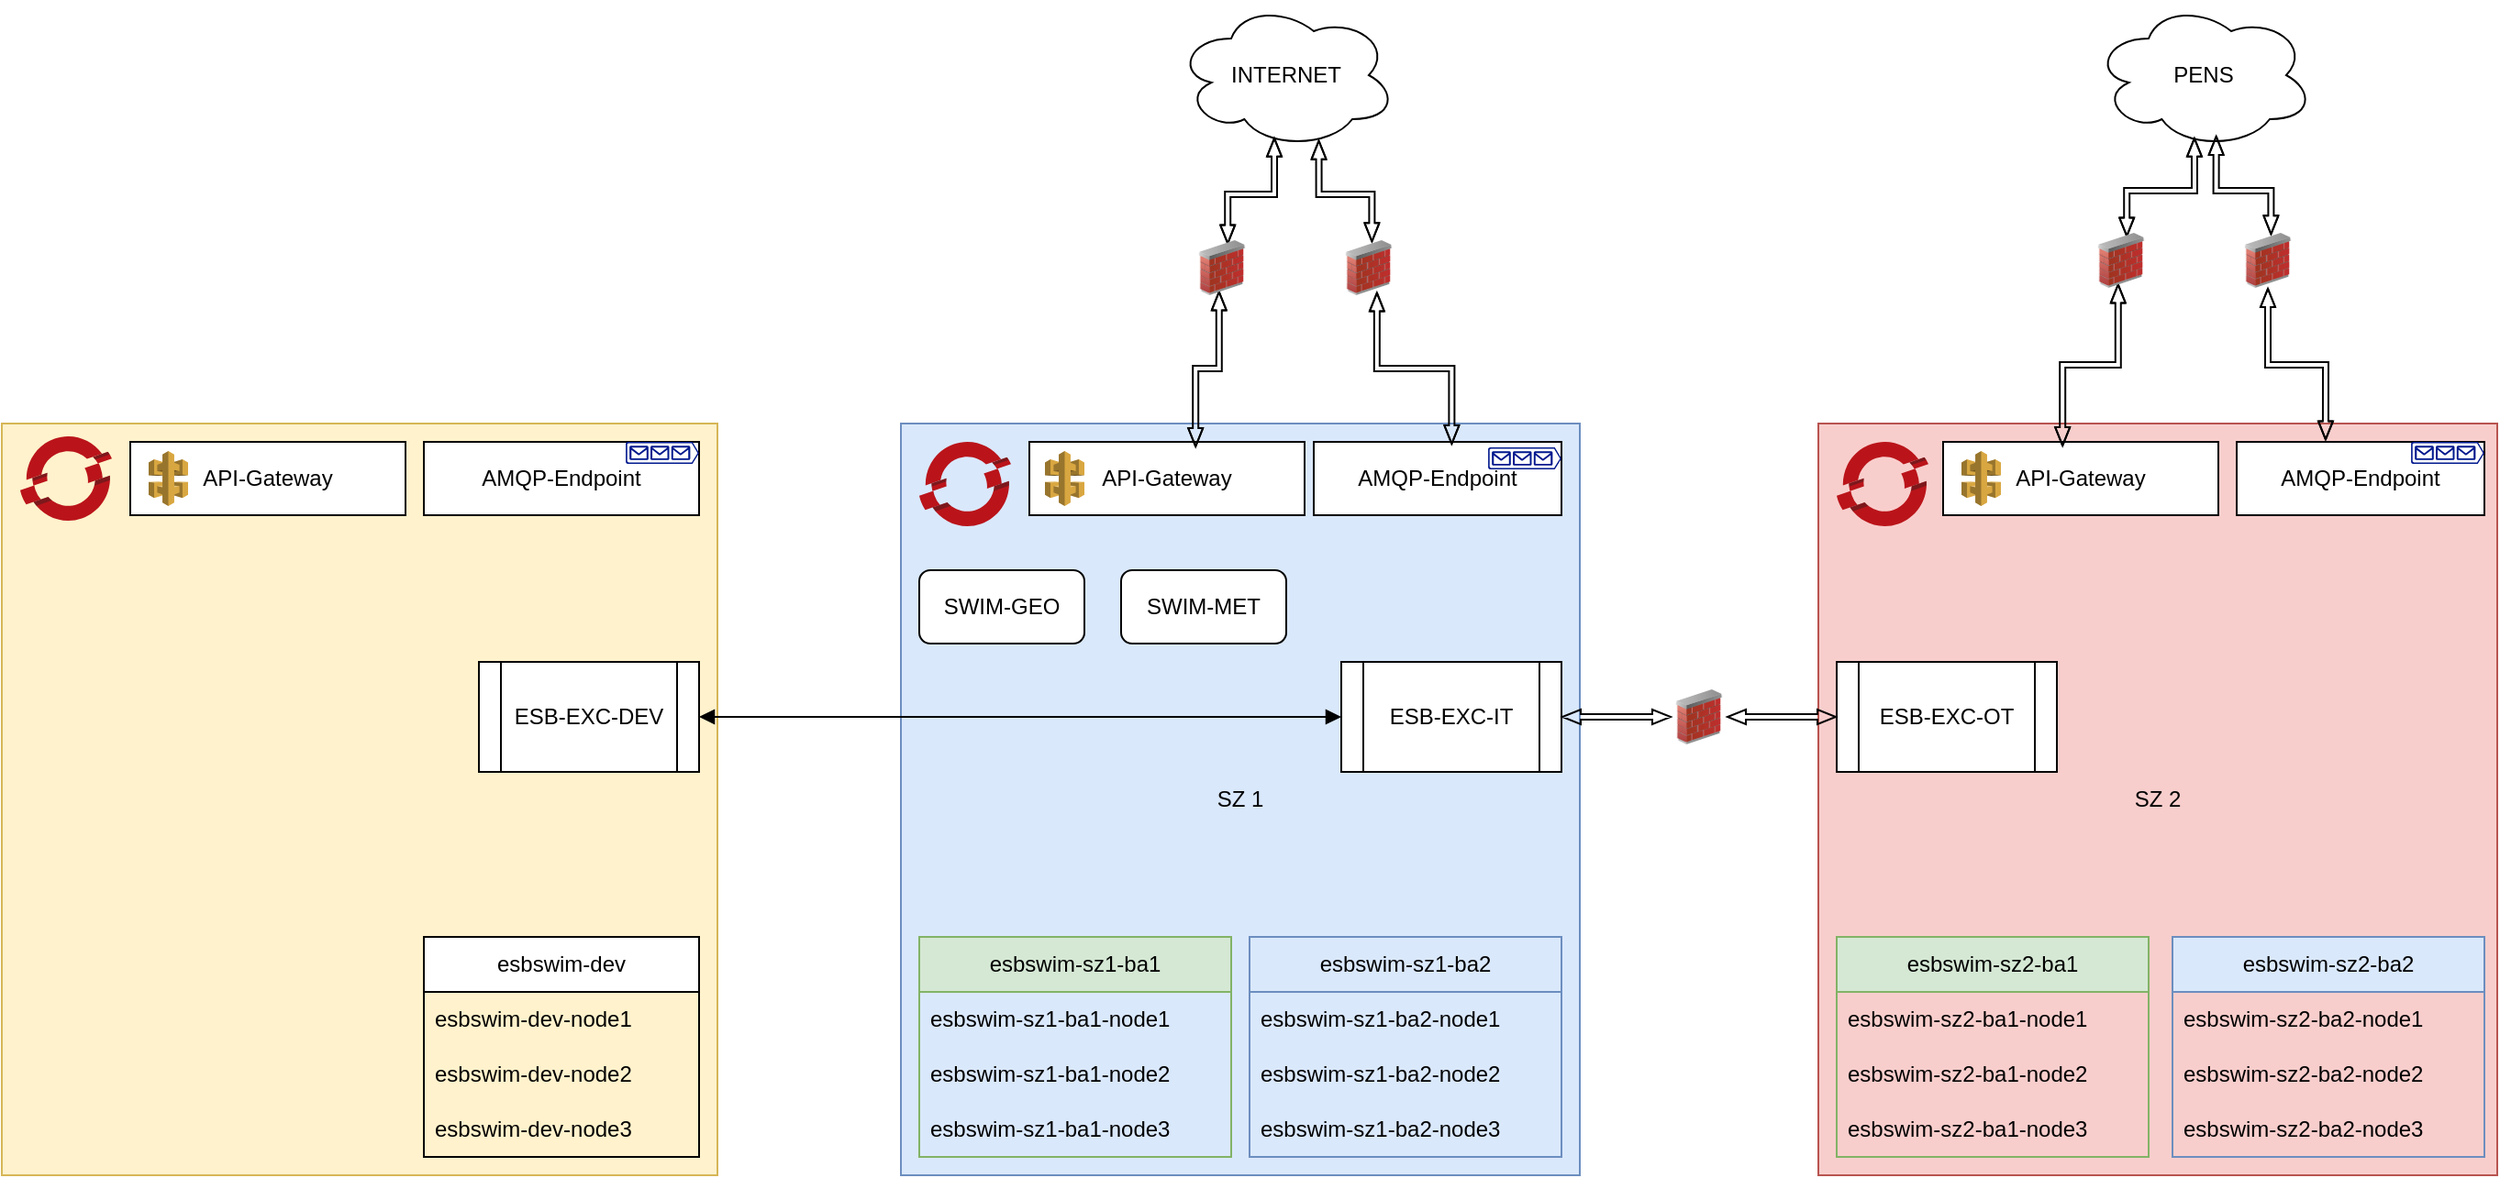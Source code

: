 <mxfile version="24.8.4">
  <diagram name="Page-1" id="FNupXKHGurG4gmG0nF9r">
    <mxGraphModel dx="2208" dy="1935" grid="1" gridSize="10" guides="1" tooltips="1" connect="1" arrows="1" fold="1" page="1" pageScale="1" pageWidth="850" pageHeight="1100" math="0" shadow="0">
      <root>
        <mxCell id="0" />
        <mxCell id="1" parent="0" />
        <mxCell id="O3PTXH11fTzjpiajHuYh-46" value="" style="group" parent="1" vertex="1" connectable="0">
          <mxGeometry x="200" y="-230" width="370" height="410" as="geometry" />
        </mxCell>
        <mxCell id="O3PTXH11fTzjpiajHuYh-37" value="SZ 1" style="rounded=0;whiteSpace=wrap;html=1;fillColor=#dae8fc;strokeColor=#6c8ebf;" parent="O3PTXH11fTzjpiajHuYh-46" vertex="1">
          <mxGeometry width="370" height="410" as="geometry" />
        </mxCell>
        <mxCell id="O3PTXH11fTzjpiajHuYh-9" value="&lt;div&gt;esbswim-sz1-ba1&lt;/div&gt;" style="swimlane;fontStyle=0;childLayout=stackLayout;horizontal=1;startSize=30;horizontalStack=0;resizeParent=1;resizeParentMax=0;resizeLast=0;collapsible=1;marginBottom=0;whiteSpace=wrap;html=1;fillColor=#d5e8d4;strokeColor=#82b366;" parent="O3PTXH11fTzjpiajHuYh-46" vertex="1">
          <mxGeometry x="10" y="280" width="170" height="120" as="geometry" />
        </mxCell>
        <mxCell id="O3PTXH11fTzjpiajHuYh-10" value="&lt;div&gt;&lt;div&gt;esbswim-sz1-ba1-node1&lt;/div&gt;&lt;/div&gt;" style="text;strokeColor=none;fillColor=none;align=left;verticalAlign=middle;spacingLeft=4;spacingRight=4;overflow=hidden;points=[[0,0.5],[1,0.5]];portConstraint=eastwest;rotatable=0;whiteSpace=wrap;html=1;" parent="O3PTXH11fTzjpiajHuYh-9" vertex="1">
          <mxGeometry y="30" width="170" height="30" as="geometry" />
        </mxCell>
        <mxCell id="O3PTXH11fTzjpiajHuYh-11" value="&lt;div&gt;esbswim-sz1-ba1-node2&lt;/div&gt;" style="text;strokeColor=none;fillColor=none;align=left;verticalAlign=middle;spacingLeft=4;spacingRight=4;overflow=hidden;points=[[0,0.5],[1,0.5]];portConstraint=eastwest;rotatable=0;whiteSpace=wrap;html=1;" parent="O3PTXH11fTzjpiajHuYh-9" vertex="1">
          <mxGeometry y="60" width="170" height="30" as="geometry" />
        </mxCell>
        <mxCell id="O3PTXH11fTzjpiajHuYh-12" value="&lt;div&gt;esbswim-sz1-ba1-node3&lt;/div&gt;" style="text;strokeColor=none;fillColor=none;align=left;verticalAlign=middle;spacingLeft=4;spacingRight=4;overflow=hidden;points=[[0,0.5],[1,0.5]];portConstraint=eastwest;rotatable=0;whiteSpace=wrap;html=1;" parent="O3PTXH11fTzjpiajHuYh-9" vertex="1">
          <mxGeometry y="90" width="170" height="30" as="geometry" />
        </mxCell>
        <mxCell id="O3PTXH11fTzjpiajHuYh-17" value="&lt;div&gt;esbswim-sz1-ba2&lt;/div&gt;" style="swimlane;fontStyle=0;childLayout=stackLayout;horizontal=1;startSize=30;horizontalStack=0;resizeParent=1;resizeParentMax=0;resizeLast=0;collapsible=1;marginBottom=0;whiteSpace=wrap;html=1;fillColor=#dae8fc;strokeColor=#6c8ebf;" parent="O3PTXH11fTzjpiajHuYh-46" vertex="1">
          <mxGeometry x="190" y="280" width="170" height="120" as="geometry" />
        </mxCell>
        <mxCell id="O3PTXH11fTzjpiajHuYh-18" value="&lt;div&gt;&lt;div&gt;esbswim-sz1-ba2-node1&lt;/div&gt;&lt;/div&gt;" style="text;strokeColor=none;fillColor=none;align=left;verticalAlign=middle;spacingLeft=4;spacingRight=4;overflow=hidden;points=[[0,0.5],[1,0.5]];portConstraint=eastwest;rotatable=0;whiteSpace=wrap;html=1;" parent="O3PTXH11fTzjpiajHuYh-17" vertex="1">
          <mxGeometry y="30" width="170" height="30" as="geometry" />
        </mxCell>
        <mxCell id="O3PTXH11fTzjpiajHuYh-19" value="&lt;div&gt;esbswim-sz1-ba2-node2&lt;/div&gt;" style="text;strokeColor=none;fillColor=none;align=left;verticalAlign=middle;spacingLeft=4;spacingRight=4;overflow=hidden;points=[[0,0.5],[1,0.5]];portConstraint=eastwest;rotatable=0;whiteSpace=wrap;html=1;" parent="O3PTXH11fTzjpiajHuYh-17" vertex="1">
          <mxGeometry y="60" width="170" height="30" as="geometry" />
        </mxCell>
        <mxCell id="O3PTXH11fTzjpiajHuYh-20" value="&lt;div&gt;esbswim-sz1-ba2-node3&lt;/div&gt;" style="text;strokeColor=none;fillColor=none;align=left;verticalAlign=middle;spacingLeft=4;spacingRight=4;overflow=hidden;points=[[0,0.5],[1,0.5]];portConstraint=eastwest;rotatable=0;whiteSpace=wrap;html=1;" parent="O3PTXH11fTzjpiajHuYh-17" vertex="1">
          <mxGeometry y="90" width="170" height="30" as="geometry" />
        </mxCell>
        <mxCell id="O3PTXH11fTzjpiajHuYh-34" value="" style="image;sketch=0;aspect=fixed;html=1;points=[];align=center;fontSize=12;image=img/lib/mscae/OpenShift.svg;" parent="O3PTXH11fTzjpiajHuYh-46" vertex="1">
          <mxGeometry x="10" y="10" width="50" height="46" as="geometry" />
        </mxCell>
        <mxCell id="O3PTXH11fTzjpiajHuYh-39" value="SWIM-GEO" style="rounded=1;whiteSpace=wrap;html=1;" parent="O3PTXH11fTzjpiajHuYh-46" vertex="1">
          <mxGeometry x="10" y="80" width="90" height="40" as="geometry" />
        </mxCell>
        <mxCell id="O3PTXH11fTzjpiajHuYh-40" value="SWIM-MET" style="rounded=1;whiteSpace=wrap;html=1;" parent="O3PTXH11fTzjpiajHuYh-46" vertex="1">
          <mxGeometry x="120" y="80" width="90" height="40" as="geometry" />
        </mxCell>
        <mxCell id="O3PTXH11fTzjpiajHuYh-42" value="&lt;div&gt;ESB-EXC-IT&lt;/div&gt;" style="shape=process;whiteSpace=wrap;html=1;backgroundOutline=1;" parent="O3PTXH11fTzjpiajHuYh-46" vertex="1">
          <mxGeometry x="240" y="130" width="120" height="60" as="geometry" />
        </mxCell>
        <mxCell id="O3PTXH11fTzjpiajHuYh-65" value="&lt;div&gt;API-Gateway&lt;/div&gt;" style="rounded=0;whiteSpace=wrap;html=1;" parent="O3PTXH11fTzjpiajHuYh-46" vertex="1">
          <mxGeometry x="70" y="10" width="150" height="40" as="geometry" />
        </mxCell>
        <mxCell id="O3PTXH11fTzjpiajHuYh-67" value="AMQP-Endpoint" style="rounded=0;whiteSpace=wrap;html=1;" parent="O3PTXH11fTzjpiajHuYh-46" vertex="1">
          <mxGeometry x="225" y="10" width="135" height="40" as="geometry" />
        </mxCell>
        <mxCell id="O3PTXH11fTzjpiajHuYh-68" value="" style="sketch=0;aspect=fixed;pointerEvents=1;shadow=0;dashed=0;html=1;strokeColor=none;labelPosition=center;verticalLabelPosition=bottom;verticalAlign=top;align=center;fillColor=#00188D;shape=mxgraph.azure.queue_generic" parent="O3PTXH11fTzjpiajHuYh-46" vertex="1">
          <mxGeometry x="320" y="13" width="40" height="12" as="geometry" />
        </mxCell>
        <mxCell id="O3PTXH11fTzjpiajHuYh-47" value="" style="group;fillColor=#d5e8d4;strokeColor=#82b366;" parent="1" vertex="1" connectable="0">
          <mxGeometry x="700" y="-230" width="370" height="410" as="geometry" />
        </mxCell>
        <mxCell id="O3PTXH11fTzjpiajHuYh-38" value="&lt;div&gt;SZ 2&lt;/div&gt;" style="rounded=0;whiteSpace=wrap;html=1;fillColor=#f8cecc;strokeColor=#b85450;" parent="O3PTXH11fTzjpiajHuYh-47" vertex="1">
          <mxGeometry width="370" height="410" as="geometry" />
        </mxCell>
        <mxCell id="O3PTXH11fTzjpiajHuYh-21" value="&lt;div&gt;esbswim-sz2-ba1&lt;/div&gt;" style="swimlane;fontStyle=0;childLayout=stackLayout;horizontal=1;startSize=30;horizontalStack=0;resizeParent=1;resizeParentMax=0;resizeLast=0;collapsible=1;marginBottom=0;whiteSpace=wrap;html=1;fillColor=#d5e8d4;strokeColor=#82b366;" parent="O3PTXH11fTzjpiajHuYh-47" vertex="1">
          <mxGeometry x="10" y="280" width="170" height="120" as="geometry" />
        </mxCell>
        <mxCell id="O3PTXH11fTzjpiajHuYh-22" value="&lt;div&gt;&lt;div&gt;esbswim-sz2-ba1-node1&lt;/div&gt;&lt;/div&gt;" style="text;strokeColor=none;fillColor=none;align=left;verticalAlign=middle;spacingLeft=4;spacingRight=4;overflow=hidden;points=[[0,0.5],[1,0.5]];portConstraint=eastwest;rotatable=0;whiteSpace=wrap;html=1;" parent="O3PTXH11fTzjpiajHuYh-21" vertex="1">
          <mxGeometry y="30" width="170" height="30" as="geometry" />
        </mxCell>
        <mxCell id="O3PTXH11fTzjpiajHuYh-23" value="&lt;div&gt;esbswim-sz2-ba1-node2&lt;/div&gt;" style="text;strokeColor=none;fillColor=none;align=left;verticalAlign=middle;spacingLeft=4;spacingRight=4;overflow=hidden;points=[[0,0.5],[1,0.5]];portConstraint=eastwest;rotatable=0;whiteSpace=wrap;html=1;" parent="O3PTXH11fTzjpiajHuYh-21" vertex="1">
          <mxGeometry y="60" width="170" height="30" as="geometry" />
        </mxCell>
        <mxCell id="O3PTXH11fTzjpiajHuYh-24" value="&lt;div&gt;esbswim-sz2-ba1-node3&lt;/div&gt;" style="text;strokeColor=none;fillColor=none;align=left;verticalAlign=middle;spacingLeft=4;spacingRight=4;overflow=hidden;points=[[0,0.5],[1,0.5]];portConstraint=eastwest;rotatable=0;whiteSpace=wrap;html=1;" parent="O3PTXH11fTzjpiajHuYh-21" vertex="1">
          <mxGeometry y="90" width="170" height="30" as="geometry" />
        </mxCell>
        <mxCell id="O3PTXH11fTzjpiajHuYh-25" value="&lt;div&gt;esbswim-sz2-ba2&lt;/div&gt;" style="swimlane;fontStyle=0;childLayout=stackLayout;horizontal=1;startSize=30;horizontalStack=0;resizeParent=1;resizeParentMax=0;resizeLast=0;collapsible=1;marginBottom=0;whiteSpace=wrap;html=1;fillColor=#dae8fc;strokeColor=#6c8ebf;" parent="O3PTXH11fTzjpiajHuYh-47" vertex="1">
          <mxGeometry x="193" y="280" width="170" height="120" as="geometry" />
        </mxCell>
        <mxCell id="O3PTXH11fTzjpiajHuYh-26" value="&lt;div&gt;&lt;div&gt;esbswim-sz2-ba2-node1&lt;/div&gt;&lt;/div&gt;" style="text;strokeColor=none;fillColor=none;align=left;verticalAlign=middle;spacingLeft=4;spacingRight=4;overflow=hidden;points=[[0,0.5],[1,0.5]];portConstraint=eastwest;rotatable=0;whiteSpace=wrap;html=1;" parent="O3PTXH11fTzjpiajHuYh-25" vertex="1">
          <mxGeometry y="30" width="170" height="30" as="geometry" />
        </mxCell>
        <mxCell id="O3PTXH11fTzjpiajHuYh-27" value="&lt;div&gt;esbswim-sz2-ba2-node2&lt;/div&gt;" style="text;strokeColor=none;fillColor=none;align=left;verticalAlign=middle;spacingLeft=4;spacingRight=4;overflow=hidden;points=[[0,0.5],[1,0.5]];portConstraint=eastwest;rotatable=0;whiteSpace=wrap;html=1;" parent="O3PTXH11fTzjpiajHuYh-25" vertex="1">
          <mxGeometry y="60" width="170" height="30" as="geometry" />
        </mxCell>
        <mxCell id="O3PTXH11fTzjpiajHuYh-28" value="&lt;div&gt;esbswim-sz2-ba2-node3&lt;/div&gt;" style="text;strokeColor=none;fillColor=none;align=left;verticalAlign=middle;spacingLeft=4;spacingRight=4;overflow=hidden;points=[[0,0.5],[1,0.5]];portConstraint=eastwest;rotatable=0;whiteSpace=wrap;html=1;" parent="O3PTXH11fTzjpiajHuYh-25" vertex="1">
          <mxGeometry y="90" width="170" height="30" as="geometry" />
        </mxCell>
        <mxCell id="O3PTXH11fTzjpiajHuYh-35" value="" style="image;sketch=0;aspect=fixed;html=1;points=[];align=center;fontSize=12;image=img/lib/mscae/OpenShift.svg;" parent="O3PTXH11fTzjpiajHuYh-47" vertex="1">
          <mxGeometry x="10" y="10" width="50" height="46" as="geometry" />
        </mxCell>
        <mxCell id="O3PTXH11fTzjpiajHuYh-43" value="&lt;div&gt;ESB-EXC-OT&lt;/div&gt;" style="shape=process;whiteSpace=wrap;html=1;backgroundOutline=1;" parent="O3PTXH11fTzjpiajHuYh-47" vertex="1">
          <mxGeometry x="10" y="130" width="120" height="60" as="geometry" />
        </mxCell>
        <mxCell id="O3PTXH11fTzjpiajHuYh-71" value="AMQP-Endpoint" style="rounded=0;whiteSpace=wrap;html=1;" parent="O3PTXH11fTzjpiajHuYh-47" vertex="1">
          <mxGeometry x="228" y="10" width="135" height="40" as="geometry" />
        </mxCell>
        <mxCell id="O3PTXH11fTzjpiajHuYh-74" value="" style="group" parent="O3PTXH11fTzjpiajHuYh-47" vertex="1" connectable="0">
          <mxGeometry x="68" y="10" width="150" height="40" as="geometry" />
        </mxCell>
        <mxCell id="O3PTXH11fTzjpiajHuYh-70" value="&lt;div&gt;API-Gateway&lt;/div&gt;" style="rounded=0;whiteSpace=wrap;html=1;" parent="O3PTXH11fTzjpiajHuYh-74" vertex="1">
          <mxGeometry width="150" height="40" as="geometry" />
        </mxCell>
        <mxCell id="O3PTXH11fTzjpiajHuYh-73" value="" style="outlineConnect=0;dashed=0;verticalLabelPosition=bottom;verticalAlign=top;align=center;html=1;shape=mxgraph.aws3.api_gateway;fillColor=#D9A741;gradientColor=none;" parent="O3PTXH11fTzjpiajHuYh-74" vertex="1">
          <mxGeometry x="10" y="5" width="21.5" height="30" as="geometry" />
        </mxCell>
        <mxCell id="O3PTXH11fTzjpiajHuYh-92" value="" style="sketch=0;aspect=fixed;pointerEvents=1;shadow=0;dashed=0;html=1;strokeColor=none;labelPosition=center;verticalLabelPosition=bottom;verticalAlign=top;align=center;fillColor=#00188D;shape=mxgraph.azure.queue_generic" parent="O3PTXH11fTzjpiajHuYh-47" vertex="1">
          <mxGeometry x="323" y="10" width="40" height="12" as="geometry" />
        </mxCell>
        <mxCell id="O3PTXH11fTzjpiajHuYh-45" value="" style="shape=flexArrow;endArrow=classic;startArrow=classic;html=1;rounded=0;exitX=1;exitY=0.5;exitDx=0;exitDy=0;entryX=0;entryY=0.5;entryDx=0;entryDy=0;startSize=3;endSize=3;arcSize=15;width=3;startWidth=4;endWidth=4;" parent="1" source="O3PTXH11fTzjpiajHuYh-96" target="O3PTXH11fTzjpiajHuYh-43" edge="1">
          <mxGeometry width="100" height="100" relative="1" as="geometry">
            <mxPoint x="560" y="10" as="sourcePoint" />
            <mxPoint x="660" y="-90" as="targetPoint" />
          </mxGeometry>
        </mxCell>
        <mxCell id="O3PTXH11fTzjpiajHuYh-72" value="" style="outlineConnect=0;dashed=0;verticalLabelPosition=bottom;verticalAlign=top;align=center;html=1;shape=mxgraph.aws3.api_gateway;fillColor=#D9A741;gradientColor=none;" parent="1" vertex="1">
          <mxGeometry x="278.5" y="-215" width="21.5" height="30" as="geometry" />
        </mxCell>
        <mxCell id="O3PTXH11fTzjpiajHuYh-93" value="INTERNET" style="ellipse;shape=cloud;whiteSpace=wrap;html=1;" parent="1" vertex="1">
          <mxGeometry x="350" y="-460" width="120" height="80" as="geometry" />
        </mxCell>
        <mxCell id="O3PTXH11fTzjpiajHuYh-94" value="PENS" style="ellipse;shape=cloud;whiteSpace=wrap;html=1;" parent="1" vertex="1">
          <mxGeometry x="850" y="-460" width="120" height="80" as="geometry" />
        </mxCell>
        <mxCell id="O3PTXH11fTzjpiajHuYh-97" value="" style="shape=flexArrow;endArrow=classic;startArrow=classic;html=1;rounded=0;exitX=1;exitY=0.5;exitDx=0;exitDy=0;entryX=0;entryY=0.5;entryDx=0;entryDy=0;startSize=3;endSize=3;arcSize=15;width=3;startWidth=4;endWidth=4;" parent="1" source="O3PTXH11fTzjpiajHuYh-42" target="O3PTXH11fTzjpiajHuYh-96" edge="1">
          <mxGeometry width="100" height="100" relative="1" as="geometry">
            <mxPoint x="560" y="-70" as="sourcePoint" />
            <mxPoint x="718" y="-70" as="targetPoint" />
          </mxGeometry>
        </mxCell>
        <mxCell id="O3PTXH11fTzjpiajHuYh-96" value="" style="image;html=1;image=img/lib/clip_art/networking/Firewall_02_128x128.png" parent="1" vertex="1">
          <mxGeometry x="620" y="-85" width="30" height="30" as="geometry" />
        </mxCell>
        <mxCell id="O3PTXH11fTzjpiajHuYh-98" value="" style="shape=flexArrow;endArrow=classic;startArrow=classic;html=1;rounded=0;entryX=0.604;entryY=0.075;entryDx=0;entryDy=0;startSize=3;endSize=3;arcSize=15;width=3;startWidth=4;endWidth=4;entryPerimeter=0;exitX=0.446;exitY=0.924;exitDx=0;exitDy=0;exitPerimeter=0;edgeStyle=orthogonalEdgeStyle;" parent="1" source="O3PTXH11fTzjpiajHuYh-102" target="O3PTXH11fTzjpiajHuYh-65" edge="1">
          <mxGeometry width="100" height="100" relative="1" as="geometry">
            <mxPoint x="380" y="-320" as="sourcePoint" />
            <mxPoint x="440" y="-320" as="targetPoint" />
          </mxGeometry>
        </mxCell>
        <mxCell id="O3PTXH11fTzjpiajHuYh-99" value="" style="shape=flexArrow;endArrow=classic;startArrow=classic;html=1;rounded=0;exitX=0.648;exitY=0.942;exitDx=0;exitDy=0;startSize=3;endSize=3;arcSize=15;width=3;startWidth=4;endWidth=4;exitPerimeter=0;entryX=0.557;entryY=0.039;entryDx=0;entryDy=0;entryPerimeter=0;edgeStyle=orthogonalEdgeStyle;" parent="1" source="O3PTXH11fTzjpiajHuYh-100" target="O3PTXH11fTzjpiajHuYh-67" edge="1">
          <mxGeometry width="100" height="100" relative="1" as="geometry">
            <mxPoint x="440" y="-360" as="sourcePoint" />
            <mxPoint x="500" y="-360" as="targetPoint" />
          </mxGeometry>
        </mxCell>
        <mxCell id="O3PTXH11fTzjpiajHuYh-101" value="" style="shape=flexArrow;endArrow=classic;startArrow=classic;html=1;rounded=0;exitX=0.648;exitY=0.942;exitDx=0;exitDy=0;startSize=3;endSize=3;arcSize=15;width=3;startWidth=4;endWidth=4;exitPerimeter=0;entryX=0.557;entryY=0.039;entryDx=0;entryDy=0;entryPerimeter=0;edgeStyle=orthogonalEdgeStyle;" parent="1" source="O3PTXH11fTzjpiajHuYh-93" target="O3PTXH11fTzjpiajHuYh-100" edge="1">
          <mxGeometry width="100" height="100" relative="1" as="geometry">
            <mxPoint x="428" y="-385" as="sourcePoint" />
            <mxPoint x="500" y="-218" as="targetPoint" />
          </mxGeometry>
        </mxCell>
        <mxCell id="O3PTXH11fTzjpiajHuYh-100" value="" style="image;html=1;image=img/lib/clip_art/networking/Firewall_02_128x128.png" parent="1" vertex="1">
          <mxGeometry x="440" y="-330" width="30" height="30" as="geometry" />
        </mxCell>
        <mxCell id="O3PTXH11fTzjpiajHuYh-103" value="" style="shape=flexArrow;endArrow=classic;startArrow=classic;html=1;rounded=0;entryX=0.604;entryY=0.075;entryDx=0;entryDy=0;startSize=3;endSize=3;arcSize=15;width=3;startWidth=4;endWidth=4;entryPerimeter=0;exitX=0.446;exitY=0.924;exitDx=0;exitDy=0;exitPerimeter=0;edgeStyle=orthogonalEdgeStyle;" parent="1" source="O3PTXH11fTzjpiajHuYh-93" target="O3PTXH11fTzjpiajHuYh-102" edge="1">
          <mxGeometry width="100" height="100" relative="1" as="geometry">
            <mxPoint x="404" y="-386" as="sourcePoint" />
            <mxPoint x="361" y="-217" as="targetPoint" />
          </mxGeometry>
        </mxCell>
        <mxCell id="O3PTXH11fTzjpiajHuYh-102" value="" style="image;html=1;image=img/lib/clip_art/networking/Firewall_02_128x128.png" parent="1" vertex="1">
          <mxGeometry x="360" y="-330" width="30" height="30" as="geometry" />
        </mxCell>
        <mxCell id="O3PTXH11fTzjpiajHuYh-111" value="" style="shape=flexArrow;endArrow=classic;startArrow=classic;html=1;rounded=0;entryX=0.434;entryY=0.063;entryDx=0;entryDy=0;startSize=3;endSize=3;arcSize=15;width=3;startWidth=4;endWidth=4;entryPerimeter=0;exitX=0.446;exitY=0.924;exitDx=0;exitDy=0;exitPerimeter=0;edgeStyle=orthogonalEdgeStyle;" parent="1" source="O3PTXH11fTzjpiajHuYh-116" target="O3PTXH11fTzjpiajHuYh-70" edge="1">
          <mxGeometry width="100" height="100" relative="1" as="geometry">
            <mxPoint x="870" y="-324" as="sourcePoint" />
            <mxPoint x="851" y="-221" as="targetPoint" />
          </mxGeometry>
        </mxCell>
        <mxCell id="O3PTXH11fTzjpiajHuYh-112" value="" style="shape=flexArrow;endArrow=classic;startArrow=classic;html=1;rounded=0;exitX=0.5;exitY=1;exitDx=0;exitDy=0;startSize=3;endSize=3;arcSize=15;width=3;startWidth=4;endWidth=4;entryX=0.359;entryY=-0.02;entryDx=0;entryDy=0;entryPerimeter=0;edgeStyle=orthogonalEdgeStyle;" parent="1" source="O3PTXH11fTzjpiajHuYh-114" target="O3PTXH11fTzjpiajHuYh-71" edge="1">
          <mxGeometry width="100" height="100" relative="1" as="geometry">
            <mxPoint x="930" y="-364" as="sourcePoint" />
            <mxPoint x="990" y="-222" as="targetPoint" />
          </mxGeometry>
        </mxCell>
        <mxCell id="O3PTXH11fTzjpiajHuYh-113" value="" style="shape=flexArrow;endArrow=classic;startArrow=classic;html=1;rounded=0;exitX=0.557;exitY=0.912;exitDx=0;exitDy=0;startSize=3;endSize=3;arcSize=15;width=3;startWidth=4;endWidth=4;exitPerimeter=0;entryX=0.557;entryY=0.039;entryDx=0;entryDy=0;entryPerimeter=0;edgeStyle=orthogonalEdgeStyle;" parent="1" source="O3PTXH11fTzjpiajHuYh-94" target="O3PTXH11fTzjpiajHuYh-114" edge="1">
          <mxGeometry width="100" height="100" relative="1" as="geometry">
            <mxPoint x="918" y="-389" as="sourcePoint" />
            <mxPoint x="990" y="-222" as="targetPoint" />
          </mxGeometry>
        </mxCell>
        <mxCell id="O3PTXH11fTzjpiajHuYh-114" value="" style="image;html=1;image=img/lib/clip_art/networking/Firewall_02_128x128.png" parent="1" vertex="1">
          <mxGeometry x="930" y="-334" width="30" height="30" as="geometry" />
        </mxCell>
        <mxCell id="O3PTXH11fTzjpiajHuYh-115" value="" style="shape=flexArrow;endArrow=classic;startArrow=classic;html=1;rounded=0;entryX=0.604;entryY=0.075;entryDx=0;entryDy=0;startSize=3;endSize=3;arcSize=15;width=3;startWidth=4;endWidth=4;entryPerimeter=0;exitX=0.458;exitY=0.924;exitDx=0;exitDy=0;exitPerimeter=0;edgeStyle=orthogonalEdgeStyle;" parent="1" source="O3PTXH11fTzjpiajHuYh-94" target="O3PTXH11fTzjpiajHuYh-116" edge="1">
          <mxGeometry width="100" height="100" relative="1" as="geometry">
            <mxPoint x="894" y="-390" as="sourcePoint" />
            <mxPoint x="851" y="-221" as="targetPoint" />
          </mxGeometry>
        </mxCell>
        <mxCell id="O3PTXH11fTzjpiajHuYh-116" value="" style="image;html=1;image=img/lib/clip_art/networking/Firewall_02_128x128.png" parent="1" vertex="1">
          <mxGeometry x="850" y="-334" width="30" height="30" as="geometry" />
        </mxCell>
        <mxCell id="O3PTXH11fTzjpiajHuYh-158" value="" style="group" parent="1" vertex="1" connectable="0">
          <mxGeometry x="-290" y="-230" width="390" height="410" as="geometry" />
        </mxCell>
        <mxCell id="O3PTXH11fTzjpiajHuYh-117" value="" style="rounded=0;whiteSpace=wrap;html=1;fillColor=#fff2cc;strokeColor=#d6b656;" parent="O3PTXH11fTzjpiajHuYh-158" vertex="1">
          <mxGeometry width="390" height="410" as="geometry" />
        </mxCell>
        <mxCell id="O3PTXH11fTzjpiajHuYh-29" value="&lt;div&gt;esbswim-dev&lt;/div&gt;" style="swimlane;fontStyle=0;childLayout=stackLayout;horizontal=1;startSize=30;horizontalStack=0;resizeParent=1;resizeParentMax=0;resizeLast=0;collapsible=1;marginBottom=0;whiteSpace=wrap;html=1;" parent="O3PTXH11fTzjpiajHuYh-158" vertex="1">
          <mxGeometry x="230" y="280" width="150" height="120" as="geometry" />
        </mxCell>
        <mxCell id="O3PTXH11fTzjpiajHuYh-30" value="&lt;div&gt;&lt;div&gt;esbswim-dev-node1&lt;/div&gt;&lt;/div&gt;" style="text;strokeColor=none;fillColor=none;align=left;verticalAlign=middle;spacingLeft=4;spacingRight=4;overflow=hidden;points=[[0,0.5],[1,0.5]];portConstraint=eastwest;rotatable=0;whiteSpace=wrap;html=1;" parent="O3PTXH11fTzjpiajHuYh-29" vertex="1">
          <mxGeometry y="30" width="150" height="30" as="geometry" />
        </mxCell>
        <mxCell id="O3PTXH11fTzjpiajHuYh-31" value="&lt;div&gt;esbswim-dev-node2&lt;/div&gt;" style="text;strokeColor=none;fillColor=none;align=left;verticalAlign=middle;spacingLeft=4;spacingRight=4;overflow=hidden;points=[[0,0.5],[1,0.5]];portConstraint=eastwest;rotatable=0;whiteSpace=wrap;html=1;" parent="O3PTXH11fTzjpiajHuYh-29" vertex="1">
          <mxGeometry y="60" width="150" height="30" as="geometry" />
        </mxCell>
        <mxCell id="O3PTXH11fTzjpiajHuYh-32" value="&lt;div&gt;esbswim-dev-node3&lt;/div&gt;" style="text;strokeColor=none;fillColor=none;align=left;verticalAlign=middle;spacingLeft=4;spacingRight=4;overflow=hidden;points=[[0,0.5],[1,0.5]];portConstraint=eastwest;rotatable=0;whiteSpace=wrap;html=1;" parent="O3PTXH11fTzjpiajHuYh-29" vertex="1">
          <mxGeometry y="90" width="150" height="30" as="geometry" />
        </mxCell>
        <mxCell id="O3PTXH11fTzjpiajHuYh-33" value="" style="image;sketch=0;aspect=fixed;html=1;points=[];align=center;fontSize=12;image=img/lib/mscae/OpenShift.svg;" parent="O3PTXH11fTzjpiajHuYh-158" vertex="1">
          <mxGeometry x="10" y="7" width="50" height="46" as="geometry" />
        </mxCell>
        <mxCell id="O3PTXH11fTzjpiajHuYh-118" value="" style="group" parent="O3PTXH11fTzjpiajHuYh-158" vertex="1" connectable="0">
          <mxGeometry x="70" y="10" width="150" height="40" as="geometry" />
        </mxCell>
        <mxCell id="O3PTXH11fTzjpiajHuYh-119" value="&lt;div&gt;API-Gateway&lt;/div&gt;" style="rounded=0;whiteSpace=wrap;html=1;" parent="O3PTXH11fTzjpiajHuYh-118" vertex="1">
          <mxGeometry width="150" height="40" as="geometry" />
        </mxCell>
        <mxCell id="O3PTXH11fTzjpiajHuYh-120" value="" style="outlineConnect=0;dashed=0;verticalLabelPosition=bottom;verticalAlign=top;align=center;html=1;shape=mxgraph.aws3.api_gateway;fillColor=#D9A741;gradientColor=none;" parent="O3PTXH11fTzjpiajHuYh-118" vertex="1">
          <mxGeometry x="10" y="5" width="21.5" height="30" as="geometry" />
        </mxCell>
        <mxCell id="O3PTXH11fTzjpiajHuYh-138" value="AMQP-Endpoint" style="rounded=0;whiteSpace=wrap;html=1;" parent="O3PTXH11fTzjpiajHuYh-158" vertex="1">
          <mxGeometry x="230" y="10" width="150" height="40" as="geometry" />
        </mxCell>
        <mxCell id="O3PTXH11fTzjpiajHuYh-139" value="" style="sketch=0;aspect=fixed;pointerEvents=1;shadow=0;dashed=0;html=1;strokeColor=none;labelPosition=center;verticalLabelPosition=bottom;verticalAlign=top;align=center;fillColor=#00188D;shape=mxgraph.azure.queue_generic" parent="O3PTXH11fTzjpiajHuYh-158" vertex="1">
          <mxGeometry x="340" y="10" width="40" height="12" as="geometry" />
        </mxCell>
        <mxCell id="O3PTXH11fTzjpiajHuYh-157" value="&lt;div&gt;ESB-EXC-DEV&lt;/div&gt;" style="shape=process;whiteSpace=wrap;html=1;backgroundOutline=1;" parent="O3PTXH11fTzjpiajHuYh-158" vertex="1">
          <mxGeometry x="260" y="130" width="120" height="60" as="geometry" />
        </mxCell>
        <mxCell id="JShbH0ur5vd83vSOqxPn-1" style="edgeStyle=orthogonalEdgeStyle;rounded=0;orthogonalLoop=1;jettySize=auto;html=1;entryX=0;entryY=0.5;entryDx=0;entryDy=0;startArrow=block;startFill=1;endArrow=block;endFill=1;" edge="1" parent="1" source="O3PTXH11fTzjpiajHuYh-157" target="O3PTXH11fTzjpiajHuYh-42">
          <mxGeometry relative="1" as="geometry" />
        </mxCell>
      </root>
    </mxGraphModel>
  </diagram>
</mxfile>
